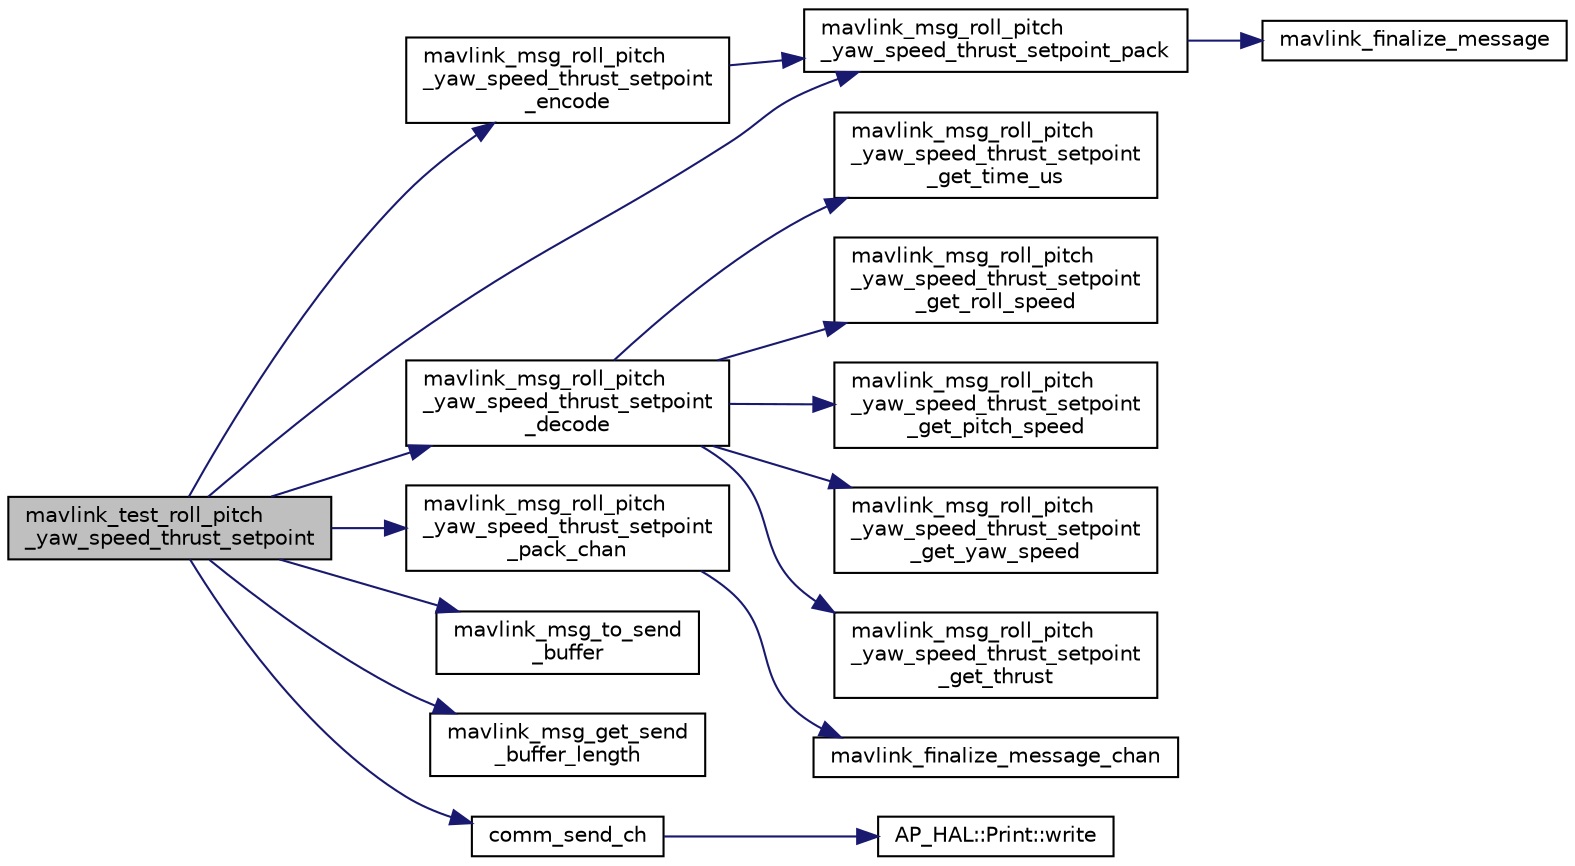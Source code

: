 digraph "mavlink_test_roll_pitch_yaw_speed_thrust_setpoint"
{
 // INTERACTIVE_SVG=YES
  edge [fontname="Helvetica",fontsize="10",labelfontname="Helvetica",labelfontsize="10"];
  node [fontname="Helvetica",fontsize="10",shape=record];
  rankdir="LR";
  Node1 [label="mavlink_test_roll_pitch\l_yaw_speed_thrust_setpoint",height=0.2,width=0.4,color="black", fillcolor="grey75", style="filled" fontcolor="black"];
  Node1 -> Node2 [color="midnightblue",fontsize="10",style="solid",fontname="Helvetica"];
  Node2 [label="mavlink_msg_roll_pitch\l_yaw_speed_thrust_setpoint\l_encode",height=0.2,width=0.4,color="black", fillcolor="white", style="filled",URL="$mavlink__msg__roll__pitch__yaw__speed__thrust__setpoint_8h.html#ae6dadd3cb5099e42aa0962c082808546",tooltip="Encode a roll_pitch_yaw_speed_thrust_setpoint struct into a message. "];
  Node2 -> Node3 [color="midnightblue",fontsize="10",style="solid",fontname="Helvetica"];
  Node3 [label="mavlink_msg_roll_pitch\l_yaw_speed_thrust_setpoint_pack",height=0.2,width=0.4,color="black", fillcolor="white", style="filled",URL="$mavlink__msg__roll__pitch__yaw__speed__thrust__setpoint_8h.html#af1b51b6be4c31be3485759095e3c3b03",tooltip="Pack a roll_pitch_yaw_speed_thrust_setpoint message. "];
  Node3 -> Node4 [color="midnightblue",fontsize="10",style="solid",fontname="Helvetica"];
  Node4 [label="mavlink_finalize_message",height=0.2,width=0.4,color="black", fillcolor="white", style="filled",URL="$v0_89_2mavlink__helpers_8h.html#af3bea083c5ec83f5b6570b2bd4a817d0",tooltip="Finalize a MAVLink message with MAVLINK_COMM_0 as default channel. "];
  Node1 -> Node5 [color="midnightblue",fontsize="10",style="solid",fontname="Helvetica"];
  Node5 [label="mavlink_msg_roll_pitch\l_yaw_speed_thrust_setpoint\l_decode",height=0.2,width=0.4,color="black", fillcolor="white", style="filled",URL="$mavlink__msg__roll__pitch__yaw__speed__thrust__setpoint_8h.html#aabfbf36390997810779bba8b934b70cb",tooltip="Decode a roll_pitch_yaw_speed_thrust_setpoint message into a struct. "];
  Node5 -> Node6 [color="midnightblue",fontsize="10",style="solid",fontname="Helvetica"];
  Node6 [label="mavlink_msg_roll_pitch\l_yaw_speed_thrust_setpoint\l_get_time_us",height=0.2,width=0.4,color="black", fillcolor="white", style="filled",URL="$mavlink__msg__roll__pitch__yaw__speed__thrust__setpoint_8h.html#ad820b24b3453fbe76d7ef2505f72afdb",tooltip="Send a roll_pitch_yaw_speed_thrust_setpoint message. "];
  Node5 -> Node7 [color="midnightblue",fontsize="10",style="solid",fontname="Helvetica"];
  Node7 [label="mavlink_msg_roll_pitch\l_yaw_speed_thrust_setpoint\l_get_roll_speed",height=0.2,width=0.4,color="black", fillcolor="white", style="filled",URL="$mavlink__msg__roll__pitch__yaw__speed__thrust__setpoint_8h.html#ae4de8e78ea372bae9443231388e7c27c",tooltip="Get field roll_speed from roll_pitch_yaw_speed_thrust_setpoint message. "];
  Node5 -> Node8 [color="midnightblue",fontsize="10",style="solid",fontname="Helvetica"];
  Node8 [label="mavlink_msg_roll_pitch\l_yaw_speed_thrust_setpoint\l_get_pitch_speed",height=0.2,width=0.4,color="black", fillcolor="white", style="filled",URL="$mavlink__msg__roll__pitch__yaw__speed__thrust__setpoint_8h.html#aee8d4d0aa23291e0728676f6012e5379",tooltip="Get field pitch_speed from roll_pitch_yaw_speed_thrust_setpoint message. "];
  Node5 -> Node9 [color="midnightblue",fontsize="10",style="solid",fontname="Helvetica"];
  Node9 [label="mavlink_msg_roll_pitch\l_yaw_speed_thrust_setpoint\l_get_yaw_speed",height=0.2,width=0.4,color="black", fillcolor="white", style="filled",URL="$mavlink__msg__roll__pitch__yaw__speed__thrust__setpoint_8h.html#aa78908cfc8156a98fa7e53c981d4b94c",tooltip="Get field yaw_speed from roll_pitch_yaw_speed_thrust_setpoint message. "];
  Node5 -> Node10 [color="midnightblue",fontsize="10",style="solid",fontname="Helvetica"];
  Node10 [label="mavlink_msg_roll_pitch\l_yaw_speed_thrust_setpoint\l_get_thrust",height=0.2,width=0.4,color="black", fillcolor="white", style="filled",URL="$mavlink__msg__roll__pitch__yaw__speed__thrust__setpoint_8h.html#aea59c5c646dd9ec854cb241ac357cac1",tooltip="Get field thrust from roll_pitch_yaw_speed_thrust_setpoint message. "];
  Node1 -> Node3 [color="midnightblue",fontsize="10",style="solid",fontname="Helvetica"];
  Node1 -> Node11 [color="midnightblue",fontsize="10",style="solid",fontname="Helvetica"];
  Node11 [label="mavlink_msg_roll_pitch\l_yaw_speed_thrust_setpoint\l_pack_chan",height=0.2,width=0.4,color="black", fillcolor="white", style="filled",URL="$mavlink__msg__roll__pitch__yaw__speed__thrust__setpoint_8h.html#a216b9ae2435b69b540a0aa1481b2d70b",tooltip="Pack a roll_pitch_yaw_speed_thrust_setpoint message on a channel. "];
  Node11 -> Node12 [color="midnightblue",fontsize="10",style="solid",fontname="Helvetica"];
  Node12 [label="mavlink_finalize_message_chan",height=0.2,width=0.4,color="black", fillcolor="white", style="filled",URL="$v0_89_2mavlink__helpers_8h.html#aa66131138fc02101dcc73b4b556ab422",tooltip="Finalize a MAVLink message with channel assignment. "];
  Node1 -> Node13 [color="midnightblue",fontsize="10",style="solid",fontname="Helvetica"];
  Node13 [label="mavlink_msg_to_send\l_buffer",height=0.2,width=0.4,color="black", fillcolor="white", style="filled",URL="$v0_89_2mavlink__helpers_8h.html#afea0a9befa84822fd62c2899ea0d849e",tooltip="Pack a message to send it over a serial byte stream. "];
  Node1 -> Node14 [color="midnightblue",fontsize="10",style="solid",fontname="Helvetica"];
  Node14 [label="mavlink_msg_get_send\l_buffer_length",height=0.2,width=0.4,color="black", fillcolor="white", style="filled",URL="$v0_89_2protocol_8h.html#aa86c08f27aabb7a2e12a67f189f590c8",tooltip="Get the required buffer size for this message. "];
  Node1 -> Node15 [color="midnightblue",fontsize="10",style="solid",fontname="Helvetica"];
  Node15 [label="comm_send_ch",height=0.2,width=0.4,color="black", fillcolor="white", style="filled",URL="$GCS__MAVLink_8h.html#ab753873a1ee10adedd0ce246311468f8"];
  Node15 -> Node16 [color="midnightblue",fontsize="10",style="solid",fontname="Helvetica"];
  Node16 [label="AP_HAL::Print::write",height=0.2,width=0.4,color="black", fillcolor="white", style="filled",URL="$classAP__HAL_1_1Print.html#acc65391952a43334f8f5c9bef341f501"];
}
